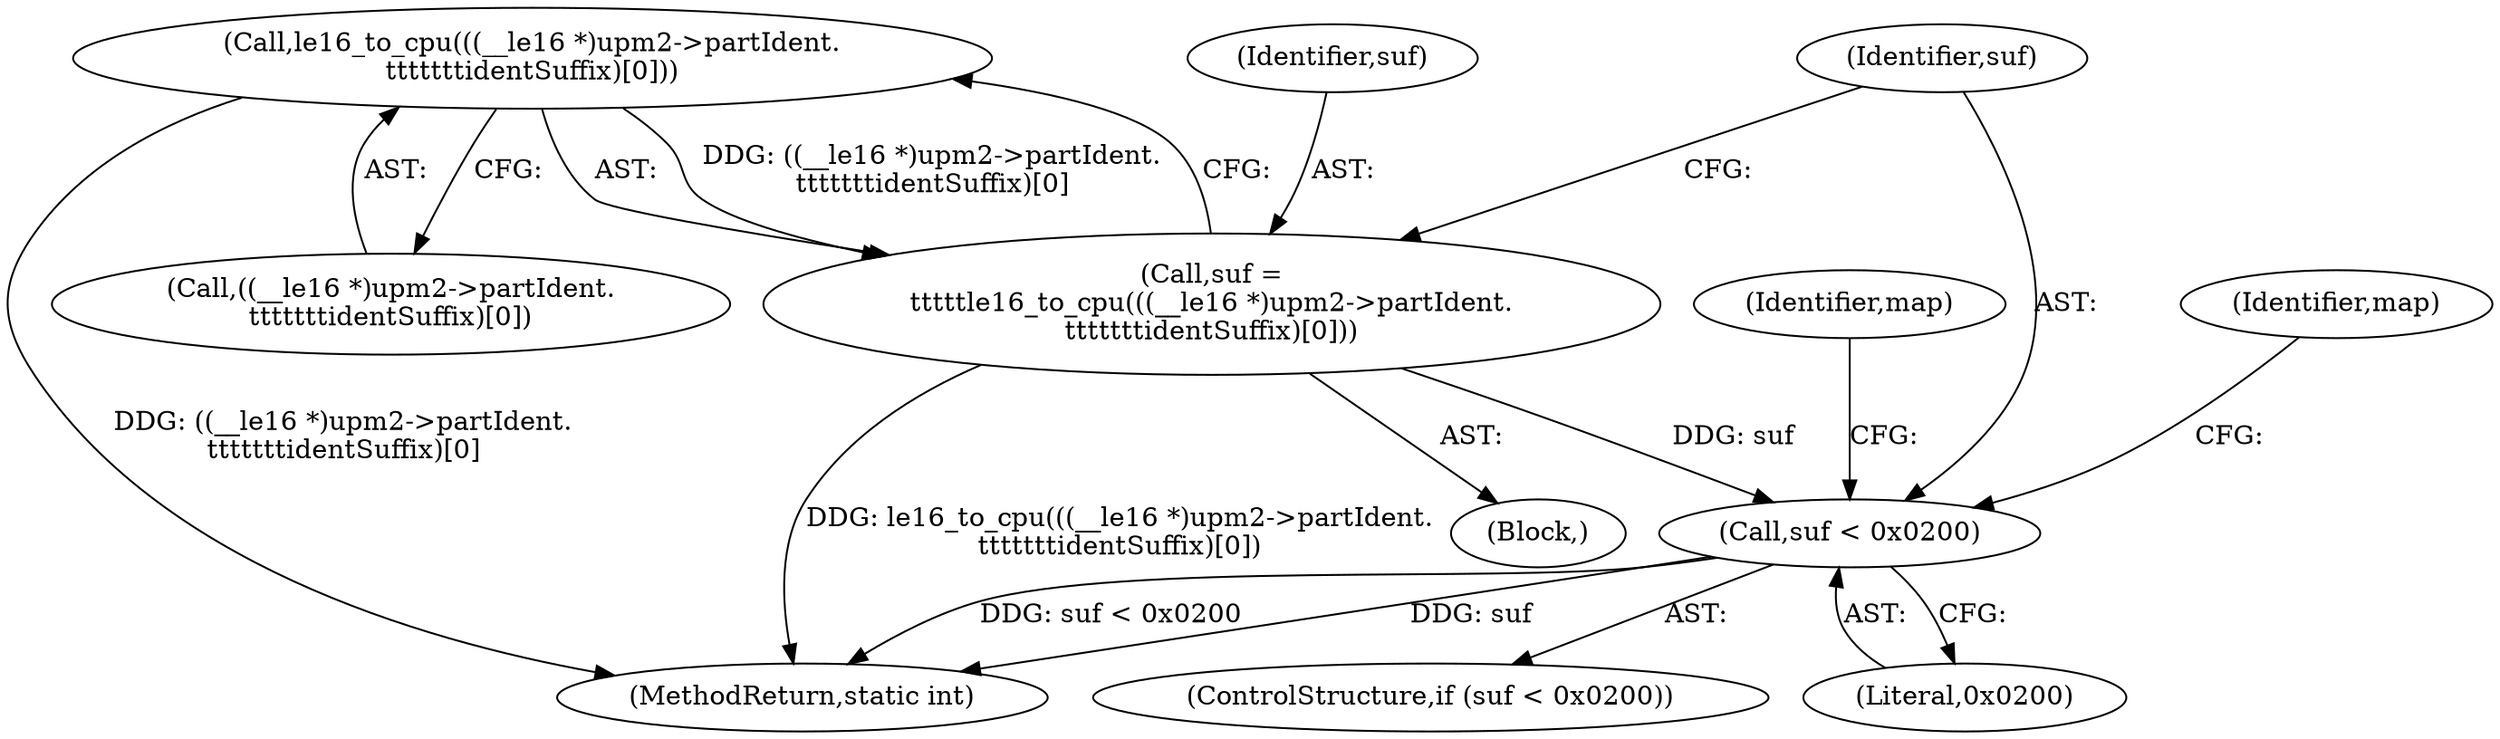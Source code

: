 digraph "0_linux_adee11b2085bee90bd8f4f52123ffb07882d6256@array" {
"1000274" [label="(Call,le16_to_cpu(((__le16 *)upm2->partIdent.\n\t\t\t\t\t\t\tidentSuffix)[0]))"];
"1000272" [label="(Call,suf =\n\t\t\t\t\tle16_to_cpu(((__le16 *)upm2->partIdent.\n\t\t\t\t\t\t\tidentSuffix)[0]))"];
"1000285" [label="(Call,suf < 0x0200)"];
"1000664" [label="(MethodReturn,static int)"];
"1000286" [label="(Identifier,suf)"];
"1000284" [label="(ControlStructure,if (suf < 0x0200))"];
"1000270" [label="(Block,)"];
"1000274" [label="(Call,le16_to_cpu(((__le16 *)upm2->partIdent.\n\t\t\t\t\t\t\tidentSuffix)[0]))"];
"1000272" [label="(Call,suf =\n\t\t\t\t\tle16_to_cpu(((__le16 *)upm2->partIdent.\n\t\t\t\t\t\t\tidentSuffix)[0]))"];
"1000291" [label="(Identifier,map)"];
"1000273" [label="(Identifier,suf)"];
"1000287" [label="(Literal,0x0200)"];
"1000303" [label="(Identifier,map)"];
"1000275" [label="(Call,((__le16 *)upm2->partIdent.\n\t\t\t\t\t\t\tidentSuffix)[0])"];
"1000285" [label="(Call,suf < 0x0200)"];
"1000274" -> "1000272"  [label="AST: "];
"1000274" -> "1000275"  [label="CFG: "];
"1000275" -> "1000274"  [label="AST: "];
"1000272" -> "1000274"  [label="CFG: "];
"1000274" -> "1000664"  [label="DDG: ((__le16 *)upm2->partIdent.\n\t\t\t\t\t\t\tidentSuffix)[0]"];
"1000274" -> "1000272"  [label="DDG: ((__le16 *)upm2->partIdent.\n\t\t\t\t\t\t\tidentSuffix)[0]"];
"1000272" -> "1000270"  [label="AST: "];
"1000273" -> "1000272"  [label="AST: "];
"1000286" -> "1000272"  [label="CFG: "];
"1000272" -> "1000664"  [label="DDG: le16_to_cpu(((__le16 *)upm2->partIdent.\n\t\t\t\t\t\t\tidentSuffix)[0])"];
"1000272" -> "1000285"  [label="DDG: suf"];
"1000285" -> "1000284"  [label="AST: "];
"1000285" -> "1000287"  [label="CFG: "];
"1000286" -> "1000285"  [label="AST: "];
"1000287" -> "1000285"  [label="AST: "];
"1000291" -> "1000285"  [label="CFG: "];
"1000303" -> "1000285"  [label="CFG: "];
"1000285" -> "1000664"  [label="DDG: suf"];
"1000285" -> "1000664"  [label="DDG: suf < 0x0200"];
}
